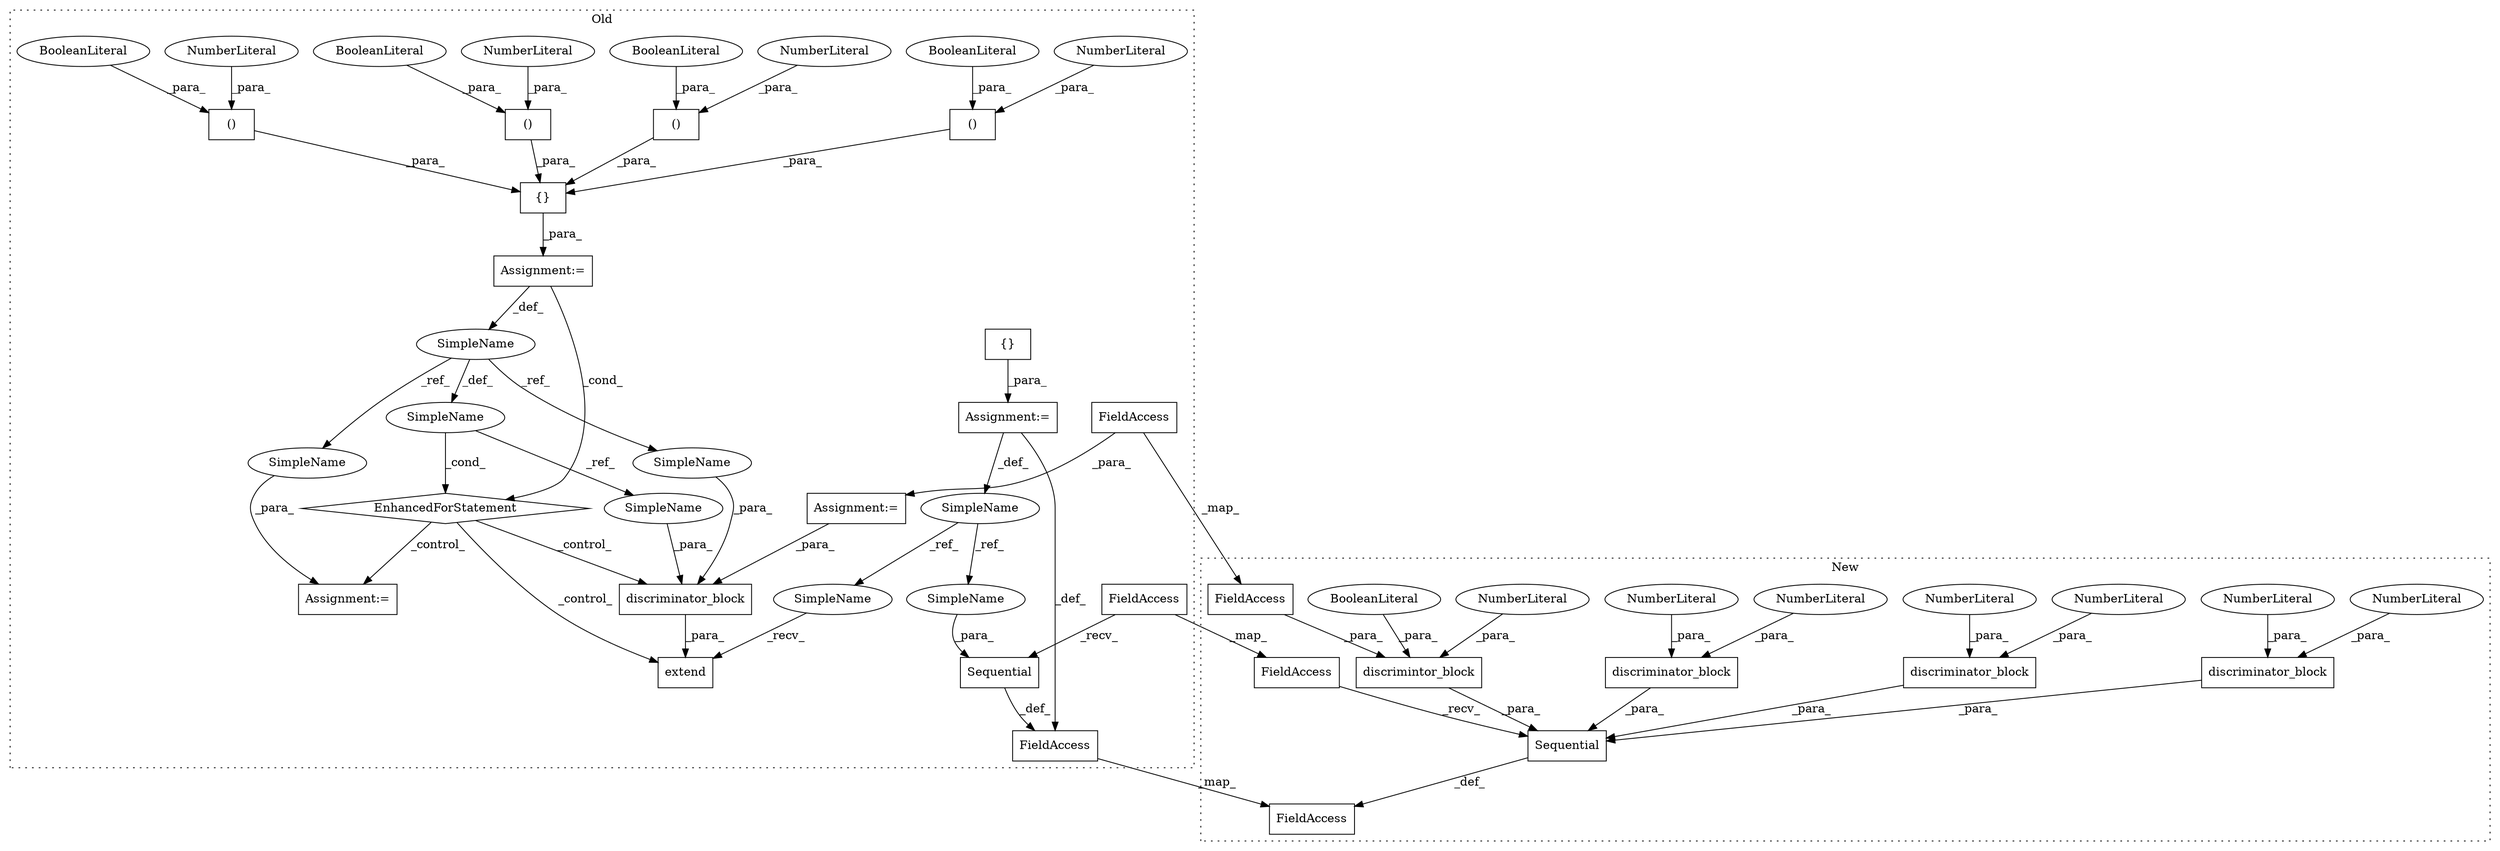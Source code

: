 digraph G {
subgraph cluster0 {
1 [label="extend" a="32" s="3759,3812" l="7,1" shape="box"];
3 [label="()" a="106" s="3719" l="21" shape="box"];
4 [label="SimpleName" a="42" s="3489" l="6" shape="ellipse"];
5 [label="Sequential" a="32" s="3881,3898" l="11,1" shape="box"];
6 [label="()" a="106" s="3667" l="19" shape="box"];
7 [label="{}" a="4" s="3634,3740" l="6,2" shape="box"];
8 [label="()" a="106" s="3693" l="19" shape="box"];
9 [label="NumberLiteral" a="34" s="3667" l="2" shape="ellipse"];
10 [label="()" a="106" s="3640" l="20" shape="box"];
13 [label="NumberLiteral" a="34" s="3640" l="2" shape="ellipse"];
14 [label="NumberLiteral" a="34" s="3693" l="2" shape="ellipse"];
15 [label="NumberLiteral" a="34" s="3719" l="3" shape="ellipse"];
16 [label="{}" a="4" s="3505" l="2" shape="box"];
17 [label="SimpleName" a="42" s="3620" l="2" shape="ellipse"];
18 [label="EnhancedForStatement" a="70" s="3542,3742" l="73,2" shape="diamond"];
20 [label="BooleanLiteral" a="9" s="3655" l="5" shape="ellipse"];
21 [label="BooleanLiteral" a="9" s="3682" l="4" shape="ellipse"];
22 [label="BooleanLiteral" a="9" s="3735" l="5" shape="ellipse"];
23 [label="BooleanLiteral" a="9" s="3708" l="4" shape="ellipse"];
24 [label="Assignment:=" a="7" s="3831" l="1" shape="box"];
28 [label="discriminator_block" a="32" s="3766,3811" l="20,1" shape="box"];
32 [label="Assignment:=" a="7" s="3495" l="1" shape="box"];
33 [label="Assignment:=" a="7" s="3542,3742" l="73,2" shape="box"];
34 [label="Assignment:=" a="7" s="3523" l="1" shape="box"];
35 [label="FieldAccess" a="22" s="3855" l="16" shape="box"];
40 [label="SimpleName" a="42" s="3599" l="11" shape="ellipse"];
42 [label="FieldAccess" a="22" s="3872" l="8" shape="box"];
44 [label="FieldAccess" a="22" s="3524" l="12" shape="box"];
45 [label="SimpleName" a="42" s="3809" l="2" shape="ellipse"];
46 [label="SimpleName" a="42" s="3892" l="6" shape="ellipse"];
47 [label="SimpleName" a="42" s="3752" l="6" shape="ellipse"];
48 [label="SimpleName" a="42" s="3797" l="11" shape="ellipse"];
49 [label="SimpleName" a="42" s="3832" l="11" shape="ellipse"];
label = "Old";
style="dotted";
}
subgraph cluster1 {
2 [label="discriminator_block" a="32" s="3530,3555" l="20,1" shape="box"];
11 [label="NumberLiteral" a="34" s="3550" l="2" shape="ellipse"];
12 [label="NumberLiteral" a="34" s="3553" l="2" shape="ellipse"];
19 [label="Sequential" a="32" s="3477,3611" l="11,1" shape="box"];
25 [label="discriminator_block" a="32" s="3557,3582" l="20,1" shape="box"];
26 [label="NumberLiteral" a="34" s="3577" l="2" shape="ellipse"];
27 [label="NumberLiteral" a="34" s="3580" l="2" shape="ellipse"];
29 [label="discriminator_block" a="32" s="3584,3610" l="20,1" shape="box"];
30 [label="NumberLiteral" a="34" s="3604" l="2" shape="ellipse"];
31 [label="NumberLiteral" a="34" s="3607" l="3" shape="ellipse"];
36 [label="FieldAccess" a="22" s="3451" l="16" shape="box"];
37 [label="discrimintor_block" a="32" s="3488,3528" l="19,1" shape="box"];
38 [label="NumberLiteral" a="34" s="3520" l="2" shape="ellipse"];
39 [label="BooleanLiteral" a="9" s="3523" l="5" shape="ellipse"];
41 [label="FieldAccess" a="22" s="3468" l="8" shape="box"];
43 [label="FieldAccess" a="22" s="3507" l="12" shape="box"];
label = "New";
style="dotted";
}
2 -> 19 [label="_para_"];
3 -> 7 [label="_para_"];
4 -> 46 [label="_ref_"];
4 -> 47 [label="_ref_"];
5 -> 35 [label="_def_"];
6 -> 7 [label="_para_"];
7 -> 33 [label="_para_"];
8 -> 7 [label="_para_"];
9 -> 6 [label="_para_"];
10 -> 7 [label="_para_"];
11 -> 2 [label="_para_"];
12 -> 2 [label="_para_"];
13 -> 10 [label="_para_"];
14 -> 8 [label="_para_"];
15 -> 3 [label="_para_"];
16 -> 32 [label="_para_"];
17 -> 18 [label="_cond_"];
17 -> 45 [label="_ref_"];
18 -> 24 [label="_control_"];
18 -> 1 [label="_control_"];
18 -> 28 [label="_control_"];
19 -> 36 [label="_def_"];
20 -> 10 [label="_para_"];
21 -> 6 [label="_para_"];
22 -> 3 [label="_para_"];
23 -> 8 [label="_para_"];
25 -> 19 [label="_para_"];
26 -> 25 [label="_para_"];
27 -> 25 [label="_para_"];
28 -> 1 [label="_para_"];
29 -> 19 [label="_para_"];
30 -> 29 [label="_para_"];
31 -> 29 [label="_para_"];
32 -> 35 [label="_def_"];
32 -> 4 [label="_def_"];
33 -> 40 [label="_def_"];
33 -> 18 [label="_cond_"];
34 -> 28 [label="_para_"];
35 -> 36 [label="_map_"];
37 -> 19 [label="_para_"];
38 -> 37 [label="_para_"];
39 -> 37 [label="_para_"];
40 -> 49 [label="_ref_"];
40 -> 17 [label="_def_"];
40 -> 48 [label="_ref_"];
41 -> 19 [label="_recv_"];
42 -> 41 [label="_map_"];
42 -> 5 [label="_recv_"];
43 -> 37 [label="_para_"];
44 -> 43 [label="_map_"];
44 -> 34 [label="_para_"];
45 -> 28 [label="_para_"];
46 -> 5 [label="_para_"];
47 -> 1 [label="_recv_"];
48 -> 28 [label="_para_"];
49 -> 24 [label="_para_"];
}